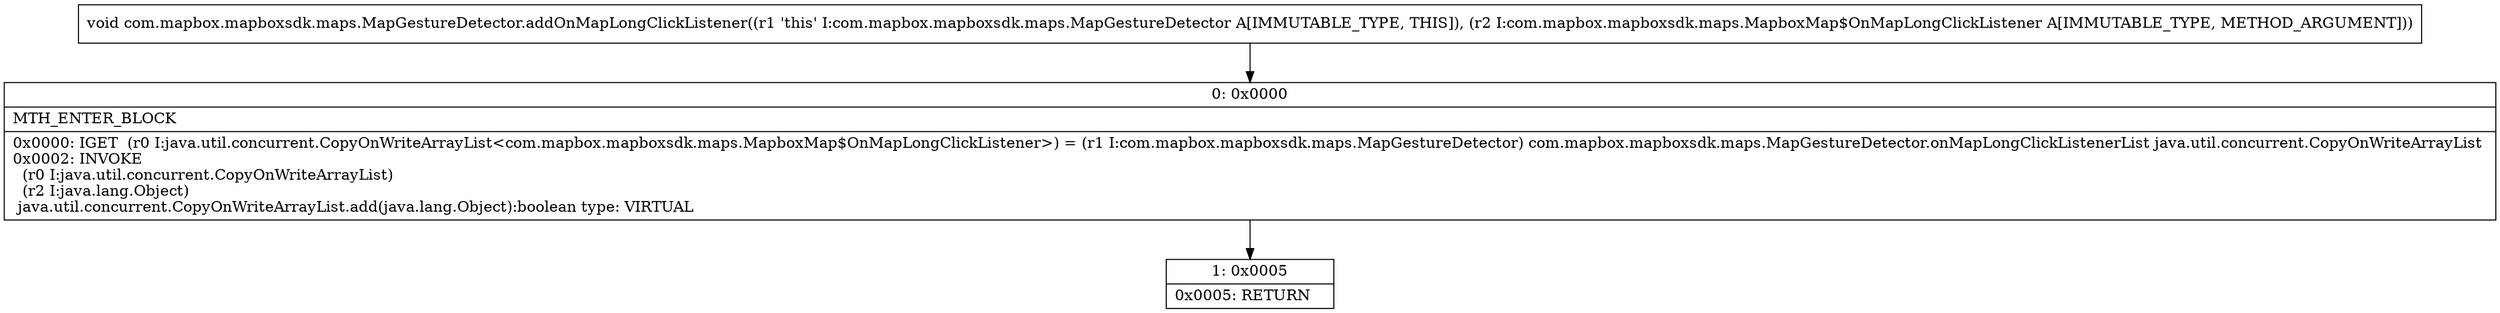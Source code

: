 digraph "CFG forcom.mapbox.mapboxsdk.maps.MapGestureDetector.addOnMapLongClickListener(Lcom\/mapbox\/mapboxsdk\/maps\/MapboxMap$OnMapLongClickListener;)V" {
Node_0 [shape=record,label="{0\:\ 0x0000|MTH_ENTER_BLOCK\l|0x0000: IGET  (r0 I:java.util.concurrent.CopyOnWriteArrayList\<com.mapbox.mapboxsdk.maps.MapboxMap$OnMapLongClickListener\>) = (r1 I:com.mapbox.mapboxsdk.maps.MapGestureDetector) com.mapbox.mapboxsdk.maps.MapGestureDetector.onMapLongClickListenerList java.util.concurrent.CopyOnWriteArrayList \l0x0002: INVOKE  \l  (r0 I:java.util.concurrent.CopyOnWriteArrayList)\l  (r2 I:java.lang.Object)\l java.util.concurrent.CopyOnWriteArrayList.add(java.lang.Object):boolean type: VIRTUAL \l}"];
Node_1 [shape=record,label="{1\:\ 0x0005|0x0005: RETURN   \l}"];
MethodNode[shape=record,label="{void com.mapbox.mapboxsdk.maps.MapGestureDetector.addOnMapLongClickListener((r1 'this' I:com.mapbox.mapboxsdk.maps.MapGestureDetector A[IMMUTABLE_TYPE, THIS]), (r2 I:com.mapbox.mapboxsdk.maps.MapboxMap$OnMapLongClickListener A[IMMUTABLE_TYPE, METHOD_ARGUMENT])) }"];
MethodNode -> Node_0;
Node_0 -> Node_1;
}

